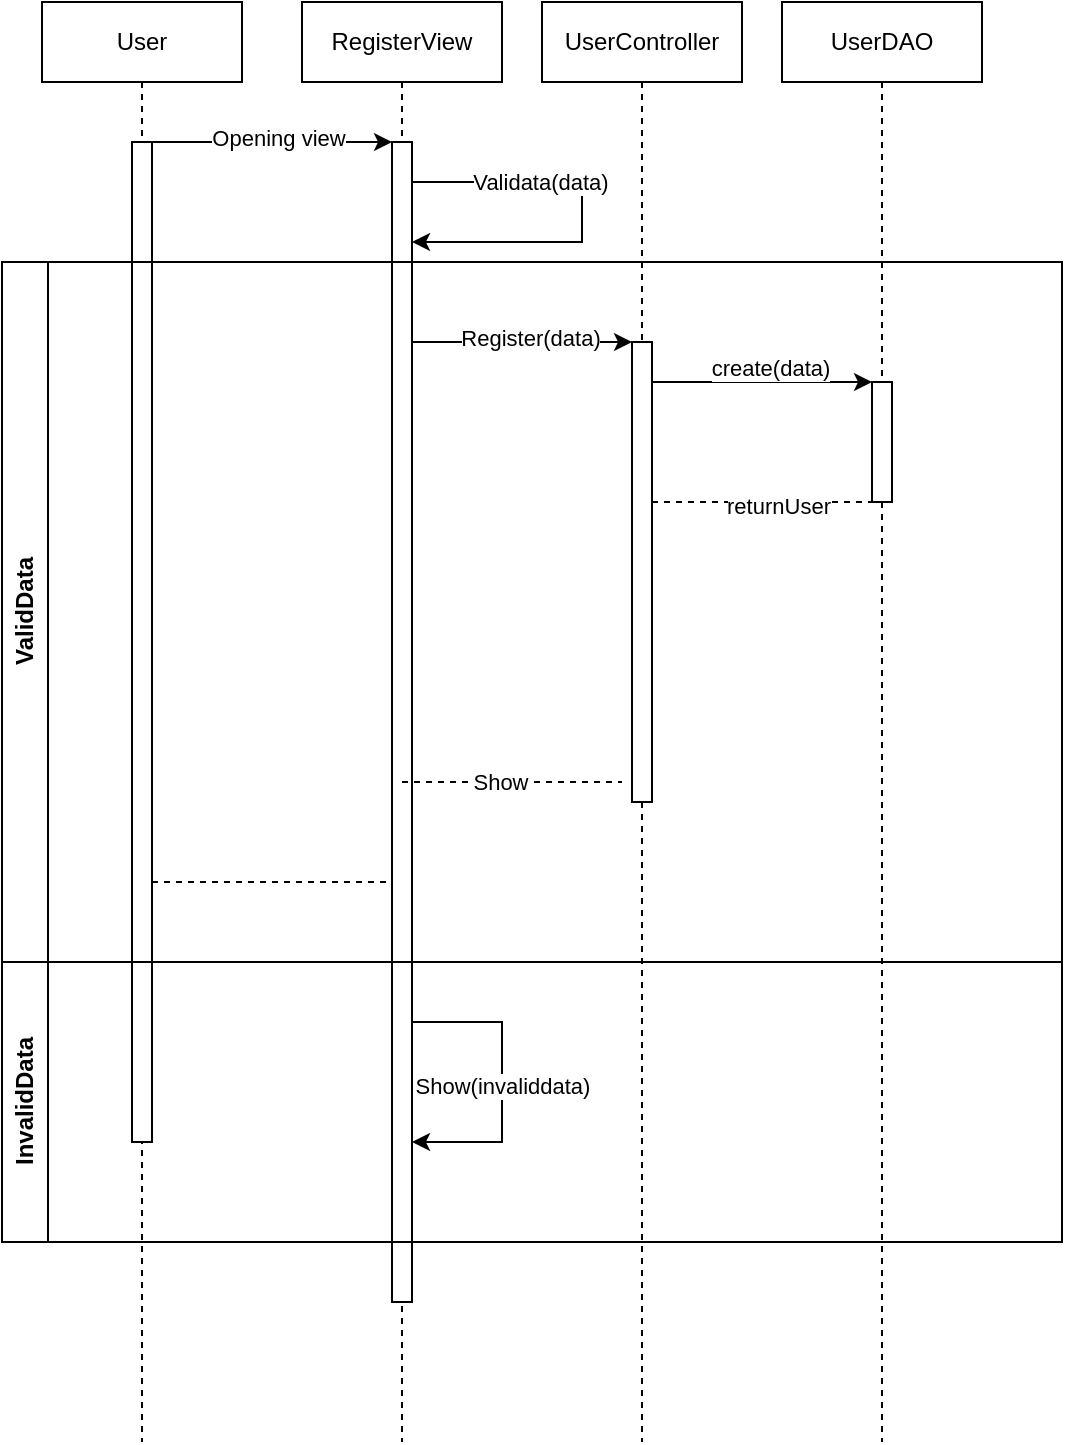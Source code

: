 <mxfile version="22.1.0" type="device">
  <diagram name="Page-1" id="2YBvvXClWsGukQMizWep">
    <mxGraphModel dx="1395" dy="640" grid="1" gridSize="10" guides="1" tooltips="1" connect="1" arrows="1" fold="1" page="1" pageScale="1" pageWidth="850" pageHeight="1100" math="0" shadow="0">
      <root>
        <mxCell id="0" />
        <mxCell id="1" parent="0" />
        <mxCell id="aM9ryv3xv72pqoxQDRHE-1" value="User" style="shape=umlLifeline;perimeter=lifelinePerimeter;whiteSpace=wrap;html=1;container=0;dropTarget=0;collapsible=0;recursiveResize=0;outlineConnect=0;portConstraint=eastwest;newEdgeStyle={&quot;edgeStyle&quot;:&quot;elbowEdgeStyle&quot;,&quot;elbow&quot;:&quot;vertical&quot;,&quot;curved&quot;:0,&quot;rounded&quot;:0};" parent="1" vertex="1">
          <mxGeometry x="40" y="40" width="100" height="720" as="geometry" />
        </mxCell>
        <mxCell id="aM9ryv3xv72pqoxQDRHE-2" value="" style="html=1;points=[];perimeter=orthogonalPerimeter;outlineConnect=0;targetShapes=umlLifeline;portConstraint=eastwest;newEdgeStyle={&quot;edgeStyle&quot;:&quot;elbowEdgeStyle&quot;,&quot;elbow&quot;:&quot;vertical&quot;,&quot;curved&quot;:0,&quot;rounded&quot;:0};" parent="aM9ryv3xv72pqoxQDRHE-1" vertex="1">
          <mxGeometry x="45" y="70" width="10" height="500" as="geometry" />
        </mxCell>
        <mxCell id="aM9ryv3xv72pqoxQDRHE-5" value="RegisterView" style="shape=umlLifeline;perimeter=lifelinePerimeter;whiteSpace=wrap;html=1;container=0;dropTarget=0;collapsible=0;recursiveResize=0;outlineConnect=0;portConstraint=eastwest;newEdgeStyle={&quot;edgeStyle&quot;:&quot;elbowEdgeStyle&quot;,&quot;elbow&quot;:&quot;vertical&quot;,&quot;curved&quot;:0,&quot;rounded&quot;:0};" parent="1" vertex="1">
          <mxGeometry x="170" y="40" width="100" height="720" as="geometry" />
        </mxCell>
        <mxCell id="aM9ryv3xv72pqoxQDRHE-6" value="" style="html=1;points=[];perimeter=orthogonalPerimeter;outlineConnect=0;targetShapes=umlLifeline;portConstraint=eastwest;newEdgeStyle={&quot;edgeStyle&quot;:&quot;elbowEdgeStyle&quot;,&quot;elbow&quot;:&quot;vertical&quot;,&quot;curved&quot;:0,&quot;rounded&quot;:0};" parent="aM9ryv3xv72pqoxQDRHE-5" vertex="1">
          <mxGeometry x="45" y="70" width="10" height="580" as="geometry" />
        </mxCell>
        <mxCell id="CWILF8cBnclyz3T0ylIY-12" value="" style="endArrow=classic;html=1;rounded=0;" edge="1" parent="aM9ryv3xv72pqoxQDRHE-5" source="aM9ryv3xv72pqoxQDRHE-6" target="aM9ryv3xv72pqoxQDRHE-6">
          <mxGeometry width="50" height="50" relative="1" as="geometry">
            <mxPoint x="170" y="390" as="sourcePoint" />
            <mxPoint x="220" y="340" as="targetPoint" />
            <Array as="points">
              <mxPoint x="140" y="90" />
              <mxPoint x="140" y="120" />
            </Array>
          </mxGeometry>
        </mxCell>
        <mxCell id="CWILF8cBnclyz3T0ylIY-13" value="Validata(data)" style="edgeLabel;html=1;align=center;verticalAlign=middle;resizable=0;points=[];" vertex="1" connectable="0" parent="CWILF8cBnclyz3T0ylIY-12">
          <mxGeometry x="-0.358" relative="1" as="geometry">
            <mxPoint as="offset" />
          </mxGeometry>
        </mxCell>
        <mxCell id="CWILF8cBnclyz3T0ylIY-38" value="" style="endArrow=classic;html=1;rounded=0;" edge="1" parent="aM9ryv3xv72pqoxQDRHE-5" source="aM9ryv3xv72pqoxQDRHE-6" target="aM9ryv3xv72pqoxQDRHE-6">
          <mxGeometry width="50" height="50" relative="1" as="geometry">
            <mxPoint x="170" y="530" as="sourcePoint" />
            <mxPoint x="220" y="480" as="targetPoint" />
            <Array as="points">
              <mxPoint x="100" y="510" />
              <mxPoint x="100" y="570" />
              <mxPoint x="80" y="570" />
            </Array>
          </mxGeometry>
        </mxCell>
        <mxCell id="CWILF8cBnclyz3T0ylIY-39" value="Show(invaliddata)" style="edgeLabel;html=1;align=center;verticalAlign=middle;resizable=0;points=[];" vertex="1" connectable="0" parent="CWILF8cBnclyz3T0ylIY-38">
          <mxGeometry x="0.02" relative="1" as="geometry">
            <mxPoint as="offset" />
          </mxGeometry>
        </mxCell>
        <mxCell id="CWILF8cBnclyz3T0ylIY-2" value="UserController" style="shape=umlLifeline;perimeter=lifelinePerimeter;whiteSpace=wrap;html=1;container=0;dropTarget=0;collapsible=0;recursiveResize=0;outlineConnect=0;portConstraint=eastwest;newEdgeStyle={&quot;edgeStyle&quot;:&quot;elbowEdgeStyle&quot;,&quot;elbow&quot;:&quot;vertical&quot;,&quot;curved&quot;:0,&quot;rounded&quot;:0};" vertex="1" parent="1">
          <mxGeometry x="290" y="40" width="100" height="720" as="geometry" />
        </mxCell>
        <mxCell id="CWILF8cBnclyz3T0ylIY-3" value="" style="html=1;points=[];perimeter=orthogonalPerimeter;outlineConnect=0;targetShapes=umlLifeline;portConstraint=eastwest;newEdgeStyle={&quot;edgeStyle&quot;:&quot;elbowEdgeStyle&quot;,&quot;elbow&quot;:&quot;vertical&quot;,&quot;curved&quot;:0,&quot;rounded&quot;:0};" vertex="1" parent="CWILF8cBnclyz3T0ylIY-2">
          <mxGeometry x="45" y="170" width="10" height="230" as="geometry" />
        </mxCell>
        <mxCell id="CWILF8cBnclyz3T0ylIY-4" value="UserDAO" style="shape=umlLifeline;perimeter=lifelinePerimeter;whiteSpace=wrap;html=1;container=0;dropTarget=0;collapsible=0;recursiveResize=0;outlineConnect=0;portConstraint=eastwest;newEdgeStyle={&quot;edgeStyle&quot;:&quot;elbowEdgeStyle&quot;,&quot;elbow&quot;:&quot;vertical&quot;,&quot;curved&quot;:0,&quot;rounded&quot;:0};" vertex="1" parent="1">
          <mxGeometry x="410" y="40" width="100" height="720" as="geometry" />
        </mxCell>
        <mxCell id="CWILF8cBnclyz3T0ylIY-8" value="" style="endArrow=classic;html=1;rounded=0;" edge="1" parent="1" source="aM9ryv3xv72pqoxQDRHE-2" target="aM9ryv3xv72pqoxQDRHE-6">
          <mxGeometry width="50" height="50" relative="1" as="geometry">
            <mxPoint x="340" y="150" as="sourcePoint" />
            <mxPoint x="390" y="100" as="targetPoint" />
            <Array as="points">
              <mxPoint x="170" y="110" />
            </Array>
          </mxGeometry>
        </mxCell>
        <mxCell id="CWILF8cBnclyz3T0ylIY-9" value="Opening view" style="edgeLabel;html=1;align=center;verticalAlign=middle;resizable=0;points=[];" vertex="1" connectable="0" parent="CWILF8cBnclyz3T0ylIY-8">
          <mxGeometry x="0.042" y="2" relative="1" as="geometry">
            <mxPoint as="offset" />
          </mxGeometry>
        </mxCell>
        <mxCell id="CWILF8cBnclyz3T0ylIY-14" value="" style="endArrow=classic;html=1;rounded=0;" edge="1" parent="1" source="aM9ryv3xv72pqoxQDRHE-6" target="CWILF8cBnclyz3T0ylIY-3">
          <mxGeometry width="50" height="50" relative="1" as="geometry">
            <mxPoint x="225" y="210" as="sourcePoint" />
            <mxPoint x="335" y="210" as="targetPoint" />
            <Array as="points">
              <mxPoint x="280" y="210" />
            </Array>
          </mxGeometry>
        </mxCell>
        <mxCell id="CWILF8cBnclyz3T0ylIY-19" value="Register(data)" style="edgeLabel;html=1;align=center;verticalAlign=middle;resizable=0;points=[];" vertex="1" connectable="0" parent="CWILF8cBnclyz3T0ylIY-14">
          <mxGeometry x="0.061" y="2" relative="1" as="geometry">
            <mxPoint as="offset" />
          </mxGeometry>
        </mxCell>
        <mxCell id="CWILF8cBnclyz3T0ylIY-29" value="" style="endArrow=none;dashed=1;html=1;rounded=0;" edge="1" parent="1" source="aM9ryv3xv72pqoxQDRHE-2" target="aM9ryv3xv72pqoxQDRHE-6">
          <mxGeometry width="50" height="50" relative="1" as="geometry">
            <mxPoint x="340" y="430" as="sourcePoint" />
            <mxPoint x="390" y="380" as="targetPoint" />
            <Array as="points">
              <mxPoint x="150" y="480" />
            </Array>
          </mxGeometry>
        </mxCell>
        <mxCell id="CWILF8cBnclyz3T0ylIY-30" value="" style="endArrow=none;dashed=1;html=1;rounded=0;" edge="1" parent="1">
          <mxGeometry width="50" height="50" relative="1" as="geometry">
            <mxPoint x="220" y="430" as="sourcePoint" />
            <mxPoint x="330" y="430" as="targetPoint" />
            <Array as="points" />
          </mxGeometry>
        </mxCell>
        <mxCell id="CWILF8cBnclyz3T0ylIY-32" value="Show" style="edgeLabel;html=1;align=center;verticalAlign=middle;resizable=0;points=[];" vertex="1" connectable="0" parent="CWILF8cBnclyz3T0ylIY-30">
          <mxGeometry x="-0.121" relative="1" as="geometry">
            <mxPoint as="offset" />
          </mxGeometry>
        </mxCell>
        <mxCell id="CWILF8cBnclyz3T0ylIY-35" value="ValidData" style="swimlane;horizontal=0;whiteSpace=wrap;html=1;" vertex="1" parent="1">
          <mxGeometry x="20" y="170" width="530" height="350" as="geometry" />
        </mxCell>
        <mxCell id="CWILF8cBnclyz3T0ylIY-40" value="" style="html=1;points=[];perimeter=orthogonalPerimeter;outlineConnect=0;targetShapes=umlLifeline;portConstraint=eastwest;newEdgeStyle={&quot;edgeStyle&quot;:&quot;elbowEdgeStyle&quot;,&quot;elbow&quot;:&quot;vertical&quot;,&quot;curved&quot;:0,&quot;rounded&quot;:0};" vertex="1" parent="CWILF8cBnclyz3T0ylIY-35">
          <mxGeometry x="435" y="60" width="10" height="60" as="geometry" />
        </mxCell>
        <mxCell id="CWILF8cBnclyz3T0ylIY-41" value="" style="endArrow=classic;html=1;rounded=0;" edge="1" parent="CWILF8cBnclyz3T0ylIY-35">
          <mxGeometry width="50" height="50" relative="1" as="geometry">
            <mxPoint x="325" y="60" as="sourcePoint" />
            <mxPoint x="435" y="60" as="targetPoint" />
            <Array as="points" />
          </mxGeometry>
        </mxCell>
        <mxCell id="CWILF8cBnclyz3T0ylIY-42" value="create(data)" style="edgeLabel;html=1;align=center;verticalAlign=middle;resizable=0;points=[];" vertex="1" connectable="0" parent="CWILF8cBnclyz3T0ylIY-41">
          <mxGeometry x="0.064" y="7" relative="1" as="geometry">
            <mxPoint as="offset" />
          </mxGeometry>
        </mxCell>
        <mxCell id="CWILF8cBnclyz3T0ylIY-37" value="InvalidData&lt;br&gt;" style="swimlane;horizontal=0;whiteSpace=wrap;html=1;" vertex="1" parent="1">
          <mxGeometry x="20" y="520" width="530" height="140" as="geometry" />
        </mxCell>
        <mxCell id="CWILF8cBnclyz3T0ylIY-43" value="" style="endArrow=none;dashed=1;html=1;rounded=0;" edge="1" parent="1" source="CWILF8cBnclyz3T0ylIY-3" target="CWILF8cBnclyz3T0ylIY-40">
          <mxGeometry width="50" height="50" relative="1" as="geometry">
            <mxPoint x="330" y="380" as="sourcePoint" />
            <mxPoint x="380" y="330" as="targetPoint" />
          </mxGeometry>
        </mxCell>
        <mxCell id="CWILF8cBnclyz3T0ylIY-44" value="returnUser" style="edgeLabel;html=1;align=center;verticalAlign=middle;resizable=0;points=[];" vertex="1" connectable="0" parent="CWILF8cBnclyz3T0ylIY-43">
          <mxGeometry x="0.15" y="-2" relative="1" as="geometry">
            <mxPoint as="offset" />
          </mxGeometry>
        </mxCell>
      </root>
    </mxGraphModel>
  </diagram>
</mxfile>
